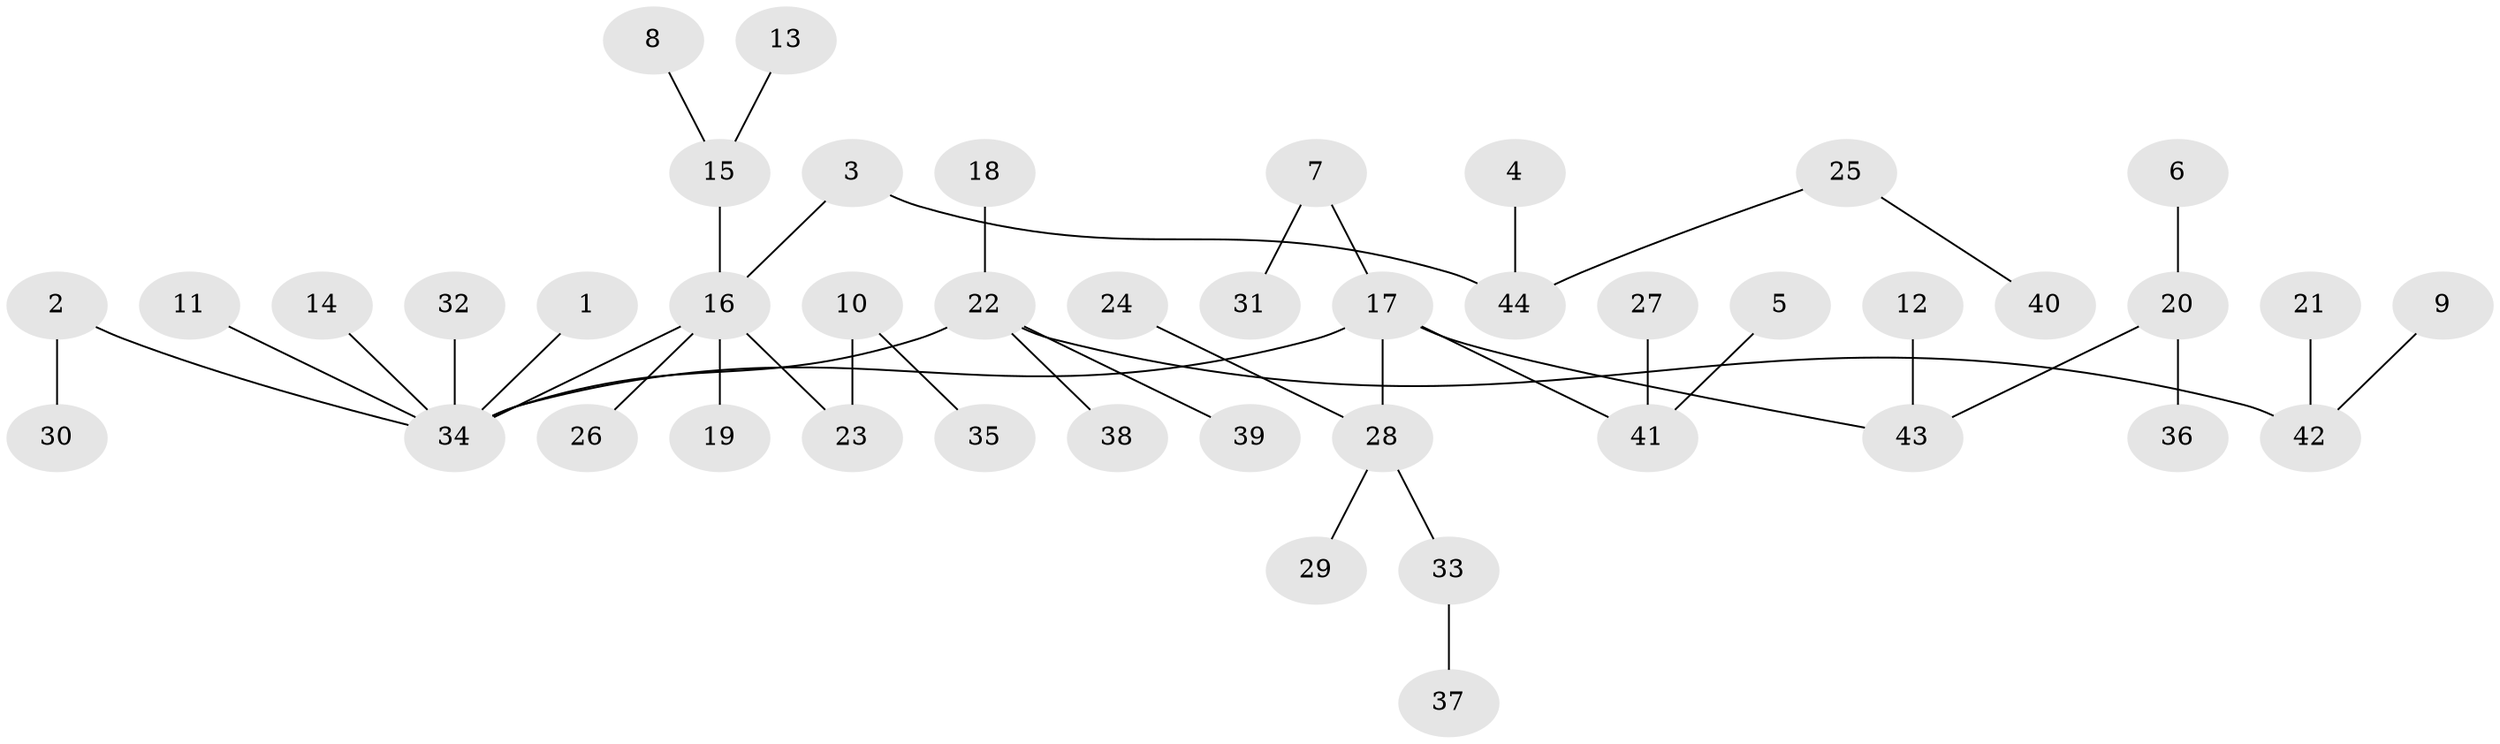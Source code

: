 // original degree distribution, {11: 0.006896551724137931, 8: 0.006896551724137931, 3: 0.1103448275862069, 7: 0.006896551724137931, 5: 0.034482758620689655, 2: 0.2413793103448276, 4: 0.07586206896551724, 1: 0.5172413793103449}
// Generated by graph-tools (version 1.1) at 2025/37/03/04/25 23:37:18]
// undirected, 44 vertices, 43 edges
graph export_dot {
  node [color=gray90,style=filled];
  1;
  2;
  3;
  4;
  5;
  6;
  7;
  8;
  9;
  10;
  11;
  12;
  13;
  14;
  15;
  16;
  17;
  18;
  19;
  20;
  21;
  22;
  23;
  24;
  25;
  26;
  27;
  28;
  29;
  30;
  31;
  32;
  33;
  34;
  35;
  36;
  37;
  38;
  39;
  40;
  41;
  42;
  43;
  44;
  1 -- 34 [weight=1.0];
  2 -- 30 [weight=1.0];
  2 -- 34 [weight=1.0];
  3 -- 16 [weight=1.0];
  3 -- 44 [weight=1.0];
  4 -- 44 [weight=1.0];
  5 -- 41 [weight=1.0];
  6 -- 20 [weight=1.0];
  7 -- 17 [weight=1.0];
  7 -- 31 [weight=1.0];
  8 -- 15 [weight=1.0];
  9 -- 42 [weight=1.0];
  10 -- 23 [weight=1.0];
  10 -- 35 [weight=1.0];
  11 -- 34 [weight=1.0];
  12 -- 43 [weight=1.0];
  13 -- 15 [weight=1.0];
  14 -- 34 [weight=1.0];
  15 -- 16 [weight=1.0];
  16 -- 19 [weight=1.0];
  16 -- 23 [weight=1.0];
  16 -- 26 [weight=1.0];
  16 -- 34 [weight=1.0];
  17 -- 28 [weight=1.0];
  17 -- 34 [weight=1.0];
  17 -- 41 [weight=1.0];
  17 -- 43 [weight=1.0];
  18 -- 22 [weight=1.0];
  20 -- 36 [weight=1.0];
  20 -- 43 [weight=1.0];
  21 -- 42 [weight=1.0];
  22 -- 34 [weight=1.0];
  22 -- 38 [weight=1.0];
  22 -- 39 [weight=1.0];
  22 -- 42 [weight=1.0];
  24 -- 28 [weight=1.0];
  25 -- 40 [weight=1.0];
  25 -- 44 [weight=1.0];
  27 -- 41 [weight=1.0];
  28 -- 29 [weight=1.0];
  28 -- 33 [weight=1.0];
  32 -- 34 [weight=1.0];
  33 -- 37 [weight=1.0];
}
